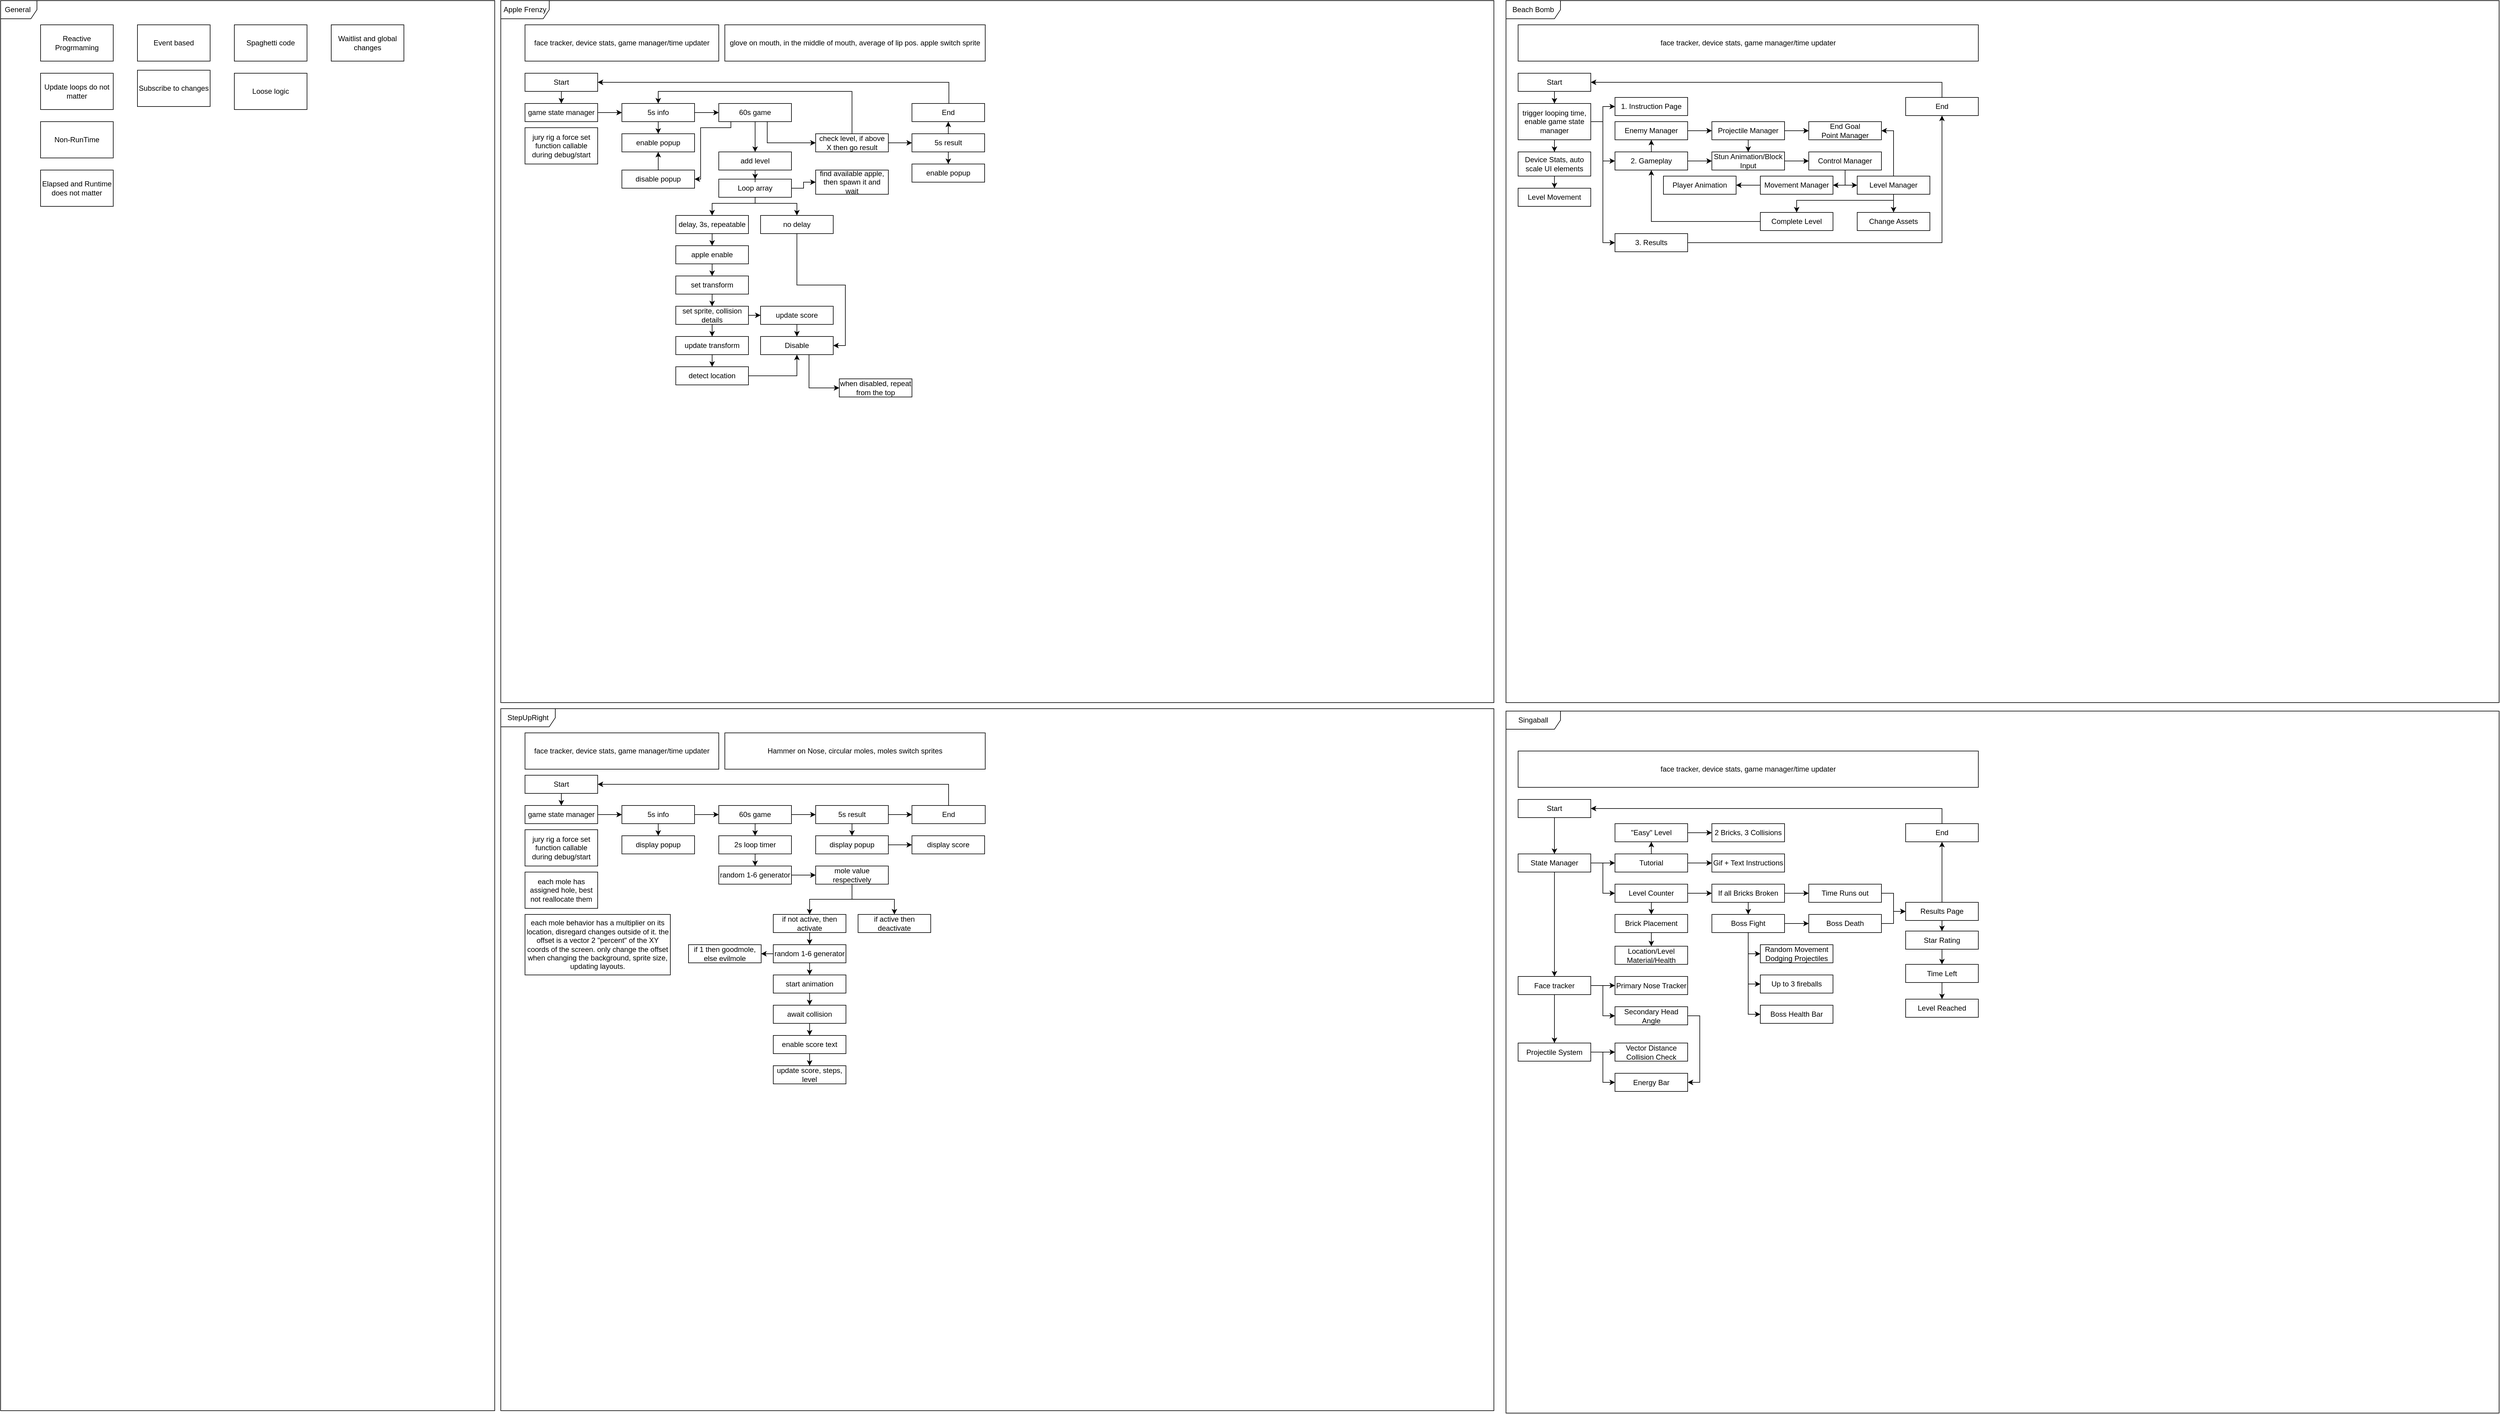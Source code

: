 <mxfile version="24.7.6">
  <diagram id="C5RBs43oDa-KdzZeNtuy" name="Page-1">
    <mxGraphModel grid="1" page="1" gridSize="10" guides="1" tooltips="1" connect="1" arrows="1" fold="1" pageScale="1" pageWidth="827" pageHeight="1169" math="0" shadow="0">
      <root>
        <mxCell id="WIyWlLk6GJQsqaUBKTNV-0" />
        <mxCell id="WIyWlLk6GJQsqaUBKTNV-1" parent="WIyWlLk6GJQsqaUBKTNV-0" />
        <mxCell id="aVALIrdppAm0d9F8aI9N-32" value="face tracker, device stats, game manager/time updater" style="rounded=0;whiteSpace=wrap;html=1;" vertex="1" parent="WIyWlLk6GJQsqaUBKTNV-1">
          <mxGeometry x="40" y="40" width="320" height="60" as="geometry" />
        </mxCell>
        <mxCell id="XJfTZ18dmEmHtgS0WIxW-0" value="Apple Frenzy" style="shape=umlFrame;whiteSpace=wrap;html=1;pointerEvents=0;width=80;height=30;" vertex="1" parent="WIyWlLk6GJQsqaUBKTNV-1">
          <mxGeometry width="1640" height="1160" as="geometry" />
        </mxCell>
        <mxCell id="ZEXzwcNGHffkt13CANRx-36" value="" style="edgeStyle=orthogonalEdgeStyle;rounded=0;orthogonalLoop=1;jettySize=auto;html=1;" edge="1" parent="WIyWlLk6GJQsqaUBKTNV-1" source="ZEXzwcNGHffkt13CANRx-0" target="ZEXzwcNGHffkt13CANRx-26">
          <mxGeometry relative="1" as="geometry" />
        </mxCell>
        <mxCell id="ZEXzwcNGHffkt13CANRx-0" value="Start" style="whiteSpace=wrap;html=1;" vertex="1" parent="WIyWlLk6GJQsqaUBKTNV-1">
          <mxGeometry x="40" y="120" width="120" height="30" as="geometry" />
        </mxCell>
        <mxCell id="ZEXzwcNGHffkt13CANRx-46" style="edgeStyle=orthogonalEdgeStyle;rounded=0;orthogonalLoop=1;jettySize=auto;html=1;entryX=1;entryY=0.5;entryDx=0;entryDy=0;" edge="1" parent="WIyWlLk6GJQsqaUBKTNV-1" source="ZEXzwcNGHffkt13CANRx-3" target="ZEXzwcNGHffkt13CANRx-0">
          <mxGeometry relative="1" as="geometry">
            <Array as="points">
              <mxPoint x="740" y="135" />
            </Array>
          </mxGeometry>
        </mxCell>
        <mxCell id="ZEXzwcNGHffkt13CANRx-3" value="End" style="whiteSpace=wrap;html=1;" vertex="1" parent="WIyWlLk6GJQsqaUBKTNV-1">
          <mxGeometry x="679" y="170" width="120" height="30" as="geometry" />
        </mxCell>
        <mxCell id="ZEXzwcNGHffkt13CANRx-12" value="" style="edgeStyle=orthogonalEdgeStyle;rounded=0;orthogonalLoop=1;jettySize=auto;html=1;" edge="1" parent="WIyWlLk6GJQsqaUBKTNV-1" source="ZEXzwcNGHffkt13CANRx-5" target="ZEXzwcNGHffkt13CANRx-11">
          <mxGeometry relative="1" as="geometry" />
        </mxCell>
        <mxCell id="ZEXzwcNGHffkt13CANRx-5" value="apple enable" style="rounded=0;whiteSpace=wrap;html=1;" vertex="1" parent="WIyWlLk6GJQsqaUBKTNV-1">
          <mxGeometry x="289" y="405" width="120" height="30" as="geometry" />
        </mxCell>
        <mxCell id="ZEXzwcNGHffkt13CANRx-9" value="" style="edgeStyle=orthogonalEdgeStyle;rounded=0;orthogonalLoop=1;jettySize=auto;html=1;" edge="1" parent="WIyWlLk6GJQsqaUBKTNV-1" source="ZEXzwcNGHffkt13CANRx-7" target="ZEXzwcNGHffkt13CANRx-8">
          <mxGeometry relative="1" as="geometry" />
        </mxCell>
        <mxCell id="ZEXzwcNGHffkt13CANRx-7" value="update score" style="rounded=0;whiteSpace=wrap;html=1;" vertex="1" parent="WIyWlLk6GJQsqaUBKTNV-1">
          <mxGeometry x="429" y="505" width="120" height="30" as="geometry" />
        </mxCell>
        <mxCell id="ZEXzwcNGHffkt13CANRx-83" style="edgeStyle=orthogonalEdgeStyle;rounded=0;orthogonalLoop=1;jettySize=auto;html=1;entryX=0;entryY=0.5;entryDx=0;entryDy=0;" edge="1" parent="WIyWlLk6GJQsqaUBKTNV-1" source="ZEXzwcNGHffkt13CANRx-8" target="ZEXzwcNGHffkt13CANRx-82">
          <mxGeometry relative="1" as="geometry">
            <Array as="points">
              <mxPoint x="509" y="570" />
            </Array>
          </mxGeometry>
        </mxCell>
        <mxCell id="ZEXzwcNGHffkt13CANRx-8" value="Disable" style="rounded=0;whiteSpace=wrap;html=1;" vertex="1" parent="WIyWlLk6GJQsqaUBKTNV-1">
          <mxGeometry x="429" y="555" width="120" height="30" as="geometry" />
        </mxCell>
        <mxCell id="ZEXzwcNGHffkt13CANRx-14" value="" style="edgeStyle=orthogonalEdgeStyle;rounded=0;orthogonalLoop=1;jettySize=auto;html=1;" edge="1" parent="WIyWlLk6GJQsqaUBKTNV-1" source="ZEXzwcNGHffkt13CANRx-11" target="ZEXzwcNGHffkt13CANRx-13">
          <mxGeometry relative="1" as="geometry" />
        </mxCell>
        <mxCell id="ZEXzwcNGHffkt13CANRx-11" value="set transform" style="rounded=0;whiteSpace=wrap;html=1;" vertex="1" parent="WIyWlLk6GJQsqaUBKTNV-1">
          <mxGeometry x="289" y="455" width="120" height="30" as="geometry" />
        </mxCell>
        <mxCell id="ZEXzwcNGHffkt13CANRx-16" value="" style="edgeStyle=orthogonalEdgeStyle;rounded=0;orthogonalLoop=1;jettySize=auto;html=1;" edge="1" parent="WIyWlLk6GJQsqaUBKTNV-1" source="ZEXzwcNGHffkt13CANRx-13" target="ZEXzwcNGHffkt13CANRx-15">
          <mxGeometry relative="1" as="geometry" />
        </mxCell>
        <mxCell id="ZEXzwcNGHffkt13CANRx-17" style="edgeStyle=orthogonalEdgeStyle;rounded=0;orthogonalLoop=1;jettySize=auto;html=1;entryX=0;entryY=0.5;entryDx=0;entryDy=0;" edge="1" parent="WIyWlLk6GJQsqaUBKTNV-1" source="ZEXzwcNGHffkt13CANRx-13" target="ZEXzwcNGHffkt13CANRx-7">
          <mxGeometry relative="1" as="geometry" />
        </mxCell>
        <mxCell id="ZEXzwcNGHffkt13CANRx-13" value="set sprite, collision details" style="rounded=0;whiteSpace=wrap;html=1;" vertex="1" parent="WIyWlLk6GJQsqaUBKTNV-1">
          <mxGeometry x="289" y="505" width="120" height="30" as="geometry" />
        </mxCell>
        <mxCell id="ZEXzwcNGHffkt13CANRx-20" value="" style="edgeStyle=orthogonalEdgeStyle;rounded=0;orthogonalLoop=1;jettySize=auto;html=1;" edge="1" parent="WIyWlLk6GJQsqaUBKTNV-1" source="ZEXzwcNGHffkt13CANRx-15" target="ZEXzwcNGHffkt13CANRx-19">
          <mxGeometry relative="1" as="geometry" />
        </mxCell>
        <mxCell id="ZEXzwcNGHffkt13CANRx-15" value="update transform" style="rounded=0;whiteSpace=wrap;html=1;" vertex="1" parent="WIyWlLk6GJQsqaUBKTNV-1">
          <mxGeometry x="289" y="555" width="120" height="30" as="geometry" />
        </mxCell>
        <mxCell id="ZEXzwcNGHffkt13CANRx-23" value="" style="edgeStyle=orthogonalEdgeStyle;rounded=0;orthogonalLoop=1;jettySize=auto;html=1;" edge="1" parent="WIyWlLk6GJQsqaUBKTNV-1" source="ZEXzwcNGHffkt13CANRx-19" target="ZEXzwcNGHffkt13CANRx-8">
          <mxGeometry relative="1" as="geometry" />
        </mxCell>
        <mxCell id="ZEXzwcNGHffkt13CANRx-19" value="detect location" style="rounded=0;whiteSpace=wrap;html=1;" vertex="1" parent="WIyWlLk6GJQsqaUBKTNV-1">
          <mxGeometry x="289" y="605" width="120" height="30" as="geometry" />
        </mxCell>
        <mxCell id="ZEXzwcNGHffkt13CANRx-31" value="" style="edgeStyle=orthogonalEdgeStyle;rounded=0;orthogonalLoop=1;jettySize=auto;html=1;" edge="1" parent="WIyWlLk6GJQsqaUBKTNV-1" source="ZEXzwcNGHffkt13CANRx-24" target="ZEXzwcNGHffkt13CANRx-27">
          <mxGeometry relative="1" as="geometry" />
        </mxCell>
        <mxCell id="ZEXzwcNGHffkt13CANRx-70" style="edgeStyle=orthogonalEdgeStyle;rounded=0;orthogonalLoop=1;jettySize=auto;html=1;entryX=0.5;entryY=0;entryDx=0;entryDy=0;" edge="1" parent="WIyWlLk6GJQsqaUBKTNV-1" source="ZEXzwcNGHffkt13CANRx-24" target="ZEXzwcNGHffkt13CANRx-67">
          <mxGeometry relative="1" as="geometry" />
        </mxCell>
        <mxCell id="ZEXzwcNGHffkt13CANRx-24" value="5s info" style="rounded=0;whiteSpace=wrap;html=1;" vertex="1" parent="WIyWlLk6GJQsqaUBKTNV-1">
          <mxGeometry x="200" y="170" width="120" height="30" as="geometry" />
        </mxCell>
        <mxCell id="ZEXzwcNGHffkt13CANRx-49" value="" style="edgeStyle=orthogonalEdgeStyle;rounded=0;orthogonalLoop=1;jettySize=auto;html=1;" edge="1" parent="WIyWlLk6GJQsqaUBKTNV-1" source="ZEXzwcNGHffkt13CANRx-25" target="ZEXzwcNGHffkt13CANRx-48">
          <mxGeometry relative="1" as="geometry" />
        </mxCell>
        <mxCell id="qz4f0DQWHe_OieP-3ywO-11" style="edgeStyle=orthogonalEdgeStyle;rounded=0;orthogonalLoop=1;jettySize=auto;html=1;entryX=0.5;entryY=1;entryDx=0;entryDy=0;" edge="1" parent="WIyWlLk6GJQsqaUBKTNV-1" source="ZEXzwcNGHffkt13CANRx-25" target="ZEXzwcNGHffkt13CANRx-3">
          <mxGeometry relative="1" as="geometry" />
        </mxCell>
        <mxCell id="ZEXzwcNGHffkt13CANRx-25" value="5s result" style="rounded=0;whiteSpace=wrap;html=1;" vertex="1" parent="WIyWlLk6GJQsqaUBKTNV-1">
          <mxGeometry x="679" y="220" width="120" height="30" as="geometry" />
        </mxCell>
        <mxCell id="ZEXzwcNGHffkt13CANRx-40" value="" style="edgeStyle=orthogonalEdgeStyle;rounded=0;orthogonalLoop=1;jettySize=auto;html=1;" edge="1" parent="WIyWlLk6GJQsqaUBKTNV-1" source="ZEXzwcNGHffkt13CANRx-26" target="ZEXzwcNGHffkt13CANRx-24">
          <mxGeometry relative="1" as="geometry" />
        </mxCell>
        <mxCell id="ZEXzwcNGHffkt13CANRx-26" value="game state manager" style="rounded=0;whiteSpace=wrap;html=1;" vertex="1" parent="WIyWlLk6GJQsqaUBKTNV-1">
          <mxGeometry x="40" y="170" width="120" height="30" as="geometry" />
        </mxCell>
        <mxCell id="qz4f0DQWHe_OieP-3ywO-0" style="edgeStyle=orthogonalEdgeStyle;rounded=0;orthogonalLoop=1;jettySize=auto;html=1;entryX=0.5;entryY=0;entryDx=0;entryDy=0;exitX=0.5;exitY=0;exitDx=0;exitDy=0;" edge="1" parent="WIyWlLk6GJQsqaUBKTNV-1" source="qz4f0DQWHe_OieP-3ywO-1" target="ZEXzwcNGHffkt13CANRx-24">
          <mxGeometry relative="1" as="geometry">
            <Array as="points">
              <mxPoint x="580" y="150" />
              <mxPoint x="260" y="150" />
            </Array>
          </mxGeometry>
        </mxCell>
        <mxCell id="qz4f0DQWHe_OieP-3ywO-2" style="edgeStyle=orthogonalEdgeStyle;rounded=0;orthogonalLoop=1;jettySize=auto;html=1;entryX=0;entryY=0.5;entryDx=0;entryDy=0;" edge="1" parent="WIyWlLk6GJQsqaUBKTNV-1" source="ZEXzwcNGHffkt13CANRx-27" target="qz4f0DQWHe_OieP-3ywO-1">
          <mxGeometry relative="1" as="geometry">
            <Array as="points">
              <mxPoint x="440" y="235" />
            </Array>
          </mxGeometry>
        </mxCell>
        <mxCell id="qz4f0DQWHe_OieP-3ywO-6" style="edgeStyle=orthogonalEdgeStyle;rounded=0;orthogonalLoop=1;jettySize=auto;html=1;entryX=0.5;entryY=0;entryDx=0;entryDy=0;" edge="1" parent="WIyWlLk6GJQsqaUBKTNV-1" source="ZEXzwcNGHffkt13CANRx-27" target="qz4f0DQWHe_OieP-3ywO-5">
          <mxGeometry relative="1" as="geometry" />
        </mxCell>
        <mxCell id="qz4f0DQWHe_OieP-3ywO-7" style="edgeStyle=orthogonalEdgeStyle;rounded=0;orthogonalLoop=1;jettySize=auto;html=1;entryX=1;entryY=0.5;entryDx=0;entryDy=0;" edge="1" parent="WIyWlLk6GJQsqaUBKTNV-1" source="ZEXzwcNGHffkt13CANRx-27" target="ZEXzwcNGHffkt13CANRx-69">
          <mxGeometry relative="1" as="geometry">
            <Array as="points">
              <mxPoint x="380" y="210" />
              <mxPoint x="330" y="210" />
              <mxPoint x="330" y="295" />
            </Array>
          </mxGeometry>
        </mxCell>
        <mxCell id="ZEXzwcNGHffkt13CANRx-27" value="60s game" style="rounded=0;whiteSpace=wrap;html=1;" vertex="1" parent="WIyWlLk6GJQsqaUBKTNV-1">
          <mxGeometry x="360" y="170" width="120" height="30" as="geometry" />
        </mxCell>
        <mxCell id="ZEXzwcNGHffkt13CANRx-52" style="edgeStyle=orthogonalEdgeStyle;rounded=0;orthogonalLoop=1;jettySize=auto;html=1;entryX=0.5;entryY=0;entryDx=0;entryDy=0;" edge="1" parent="WIyWlLk6GJQsqaUBKTNV-1" source="ZEXzwcNGHffkt13CANRx-34" target="ZEXzwcNGHffkt13CANRx-5">
          <mxGeometry relative="1" as="geometry" />
        </mxCell>
        <mxCell id="ZEXzwcNGHffkt13CANRx-34" value="delay, 3s, repeatable" style="rounded=0;whiteSpace=wrap;html=1;" vertex="1" parent="WIyWlLk6GJQsqaUBKTNV-1">
          <mxGeometry x="289" y="355" width="120" height="30" as="geometry" />
        </mxCell>
        <mxCell id="ZEXzwcNGHffkt13CANRx-51" style="edgeStyle=orthogonalEdgeStyle;rounded=0;orthogonalLoop=1;jettySize=auto;html=1;entryX=0.5;entryY=0;entryDx=0;entryDy=0;" edge="1" parent="WIyWlLk6GJQsqaUBKTNV-1" source="ZEXzwcNGHffkt13CANRx-42" target="ZEXzwcNGHffkt13CANRx-34">
          <mxGeometry relative="1" as="geometry">
            <Array as="points">
              <mxPoint x="420" y="335" />
              <mxPoint x="349" y="335" />
            </Array>
          </mxGeometry>
        </mxCell>
        <mxCell id="ZEXzwcNGHffkt13CANRx-74" style="edgeStyle=orthogonalEdgeStyle;rounded=0;orthogonalLoop=1;jettySize=auto;html=1;entryX=0.5;entryY=0;entryDx=0;entryDy=0;" edge="1" parent="WIyWlLk6GJQsqaUBKTNV-1" source="ZEXzwcNGHffkt13CANRx-42" target="ZEXzwcNGHffkt13CANRx-50">
          <mxGeometry relative="1" as="geometry">
            <Array as="points">
              <mxPoint x="420" y="335" />
              <mxPoint x="489" y="335" />
            </Array>
          </mxGeometry>
        </mxCell>
        <mxCell id="qz4f0DQWHe_OieP-3ywO-12" value="" style="edgeStyle=orthogonalEdgeStyle;rounded=0;orthogonalLoop=1;jettySize=auto;html=1;" edge="1" parent="WIyWlLk6GJQsqaUBKTNV-1" source="ZEXzwcNGHffkt13CANRx-42" target="ZEXzwcNGHffkt13CANRx-84">
          <mxGeometry relative="1" as="geometry" />
        </mxCell>
        <mxCell id="ZEXzwcNGHffkt13CANRx-42" value="Loop array" style="rounded=0;whiteSpace=wrap;html=1;" vertex="1" parent="WIyWlLk6GJQsqaUBKTNV-1">
          <mxGeometry x="360" y="295" width="120" height="30" as="geometry" />
        </mxCell>
        <mxCell id="ZEXzwcNGHffkt13CANRx-48" value="enable popup" style="rounded=0;whiteSpace=wrap;html=1;" vertex="1" parent="WIyWlLk6GJQsqaUBKTNV-1">
          <mxGeometry x="679" y="270" width="120" height="30" as="geometry" />
        </mxCell>
        <mxCell id="ZEXzwcNGHffkt13CANRx-72" style="edgeStyle=orthogonalEdgeStyle;rounded=0;orthogonalLoop=1;jettySize=auto;html=1;entryX=1;entryY=0.5;entryDx=0;entryDy=0;" edge="1" parent="WIyWlLk6GJQsqaUBKTNV-1" source="ZEXzwcNGHffkt13CANRx-50" target="ZEXzwcNGHffkt13CANRx-8">
          <mxGeometry relative="1" as="geometry" />
        </mxCell>
        <mxCell id="ZEXzwcNGHffkt13CANRx-50" value="no delay" style="rounded=0;whiteSpace=wrap;html=1;" vertex="1" parent="WIyWlLk6GJQsqaUBKTNV-1">
          <mxGeometry x="429" y="355" width="120" height="30" as="geometry" />
        </mxCell>
        <mxCell id="ZEXzwcNGHffkt13CANRx-67" value="enable popup" style="rounded=0;whiteSpace=wrap;html=1;" vertex="1" parent="WIyWlLk6GJQsqaUBKTNV-1">
          <mxGeometry x="200" y="220" width="120" height="30" as="geometry" />
        </mxCell>
        <mxCell id="ZEXzwcNGHffkt13CANRx-78" style="edgeStyle=orthogonalEdgeStyle;rounded=0;orthogonalLoop=1;jettySize=auto;html=1;entryX=0.5;entryY=1;entryDx=0;entryDy=0;" edge="1" parent="WIyWlLk6GJQsqaUBKTNV-1" source="ZEXzwcNGHffkt13CANRx-69" target="ZEXzwcNGHffkt13CANRx-67">
          <mxGeometry relative="1" as="geometry">
            <Array as="points">
              <mxPoint x="260" y="285" />
            </Array>
          </mxGeometry>
        </mxCell>
        <mxCell id="ZEXzwcNGHffkt13CANRx-69" value="disable popup" style="whiteSpace=wrap;html=1;" vertex="1" parent="WIyWlLk6GJQsqaUBKTNV-1">
          <mxGeometry x="200" y="280" width="120" height="30" as="geometry" />
        </mxCell>
        <mxCell id="ZEXzwcNGHffkt13CANRx-82" value="when disabled, repeat from the top" style="rounded=0;whiteSpace=wrap;html=1;" vertex="1" parent="WIyWlLk6GJQsqaUBKTNV-1">
          <mxGeometry x="559" y="625" width="120" height="30" as="geometry" />
        </mxCell>
        <mxCell id="ZEXzwcNGHffkt13CANRx-84" value="find available apple, then spawn it and wait" style="rounded=0;whiteSpace=wrap;html=1;" vertex="1" parent="WIyWlLk6GJQsqaUBKTNV-1">
          <mxGeometry x="520" y="280" width="120" height="40" as="geometry" />
        </mxCell>
        <mxCell id="ZEXzwcNGHffkt13CANRx-88" value="StepUpRight" style="shape=umlFrame;whiteSpace=wrap;html=1;pointerEvents=0;width=90;height=30;" vertex="1" parent="WIyWlLk6GJQsqaUBKTNV-1">
          <mxGeometry y="1170" width="1640" height="1160" as="geometry" />
        </mxCell>
        <mxCell id="ZEXzwcNGHffkt13CANRx-89" value="face tracker, device stats, game manager/time updater" style="rounded=0;whiteSpace=wrap;html=1;" vertex="1" parent="WIyWlLk6GJQsqaUBKTNV-1">
          <mxGeometry x="40" y="1210" width="320" height="60" as="geometry" />
        </mxCell>
        <mxCell id="ZEXzwcNGHffkt13CANRx-93" value="each mole has assigned hole, best not reallocate them" style="rounded=0;whiteSpace=wrap;html=1;" vertex="1" parent="WIyWlLk6GJQsqaUBKTNV-1">
          <mxGeometry x="40" y="1440" width="120" height="60" as="geometry" />
        </mxCell>
        <mxCell id="ZEXzwcNGHffkt13CANRx-107" style="edgeStyle=orthogonalEdgeStyle;rounded=0;orthogonalLoop=1;jettySize=auto;html=1;entryX=0.5;entryY=0;entryDx=0;entryDy=0;" edge="1" parent="WIyWlLk6GJQsqaUBKTNV-1" source="ZEXzwcNGHffkt13CANRx-96" target="ZEXzwcNGHffkt13CANRx-100">
          <mxGeometry relative="1" as="geometry" />
        </mxCell>
        <mxCell id="ZEXzwcNGHffkt13CANRx-96" value="Start" style="whiteSpace=wrap;html=1;" vertex="1" parent="WIyWlLk6GJQsqaUBKTNV-1">
          <mxGeometry x="40" y="1280" width="120" height="30" as="geometry" />
        </mxCell>
        <mxCell id="ZEXzwcNGHffkt13CANRx-102" style="edgeStyle=orthogonalEdgeStyle;rounded=0;orthogonalLoop=1;jettySize=auto;html=1;entryX=1;entryY=0.5;entryDx=0;entryDy=0;" edge="1" parent="WIyWlLk6GJQsqaUBKTNV-1" source="ZEXzwcNGHffkt13CANRx-97" target="ZEXzwcNGHffkt13CANRx-96">
          <mxGeometry relative="1" as="geometry">
            <Array as="points">
              <mxPoint x="739" y="1295" />
            </Array>
          </mxGeometry>
        </mxCell>
        <mxCell id="ZEXzwcNGHffkt13CANRx-97" value="End" style="whiteSpace=wrap;html=1;" vertex="1" parent="WIyWlLk6GJQsqaUBKTNV-1">
          <mxGeometry x="679" y="1330" width="121" height="30" as="geometry" />
        </mxCell>
        <mxCell id="ZEXzwcNGHffkt13CANRx-105" value="" style="edgeStyle=orthogonalEdgeStyle;rounded=0;orthogonalLoop=1;jettySize=auto;html=1;" edge="1" parent="WIyWlLk6GJQsqaUBKTNV-1" source="ZEXzwcNGHffkt13CANRx-98" target="ZEXzwcNGHffkt13CANRx-101">
          <mxGeometry relative="1" as="geometry" />
        </mxCell>
        <mxCell id="ZEXzwcNGHffkt13CANRx-126" value="" style="edgeStyle=orthogonalEdgeStyle;rounded=0;orthogonalLoop=1;jettySize=auto;html=1;" edge="1" parent="WIyWlLk6GJQsqaUBKTNV-1" source="ZEXzwcNGHffkt13CANRx-98" target="ZEXzwcNGHffkt13CANRx-125">
          <mxGeometry relative="1" as="geometry" />
        </mxCell>
        <mxCell id="ZEXzwcNGHffkt13CANRx-98" value="5s info" style="rounded=0;whiteSpace=wrap;html=1;" vertex="1" parent="WIyWlLk6GJQsqaUBKTNV-1">
          <mxGeometry x="200" y="1330" width="120" height="30" as="geometry" />
        </mxCell>
        <mxCell id="ZEXzwcNGHffkt13CANRx-103" value="" style="edgeStyle=orthogonalEdgeStyle;rounded=0;orthogonalLoop=1;jettySize=auto;html=1;" edge="1" parent="WIyWlLk6GJQsqaUBKTNV-1" source="ZEXzwcNGHffkt13CANRx-99" target="ZEXzwcNGHffkt13CANRx-97">
          <mxGeometry relative="1" as="geometry" />
        </mxCell>
        <mxCell id="ZEXzwcNGHffkt13CANRx-124" value="" style="edgeStyle=orthogonalEdgeStyle;rounded=0;orthogonalLoop=1;jettySize=auto;html=1;" edge="1" parent="WIyWlLk6GJQsqaUBKTNV-1" source="ZEXzwcNGHffkt13CANRx-99" target="ZEXzwcNGHffkt13CANRx-123">
          <mxGeometry relative="1" as="geometry" />
        </mxCell>
        <mxCell id="ZEXzwcNGHffkt13CANRx-99" value="5s result" style="rounded=0;whiteSpace=wrap;html=1;" vertex="1" parent="WIyWlLk6GJQsqaUBKTNV-1">
          <mxGeometry x="520" y="1330" width="120" height="30" as="geometry" />
        </mxCell>
        <mxCell id="ZEXzwcNGHffkt13CANRx-106" value="" style="edgeStyle=orthogonalEdgeStyle;rounded=0;orthogonalLoop=1;jettySize=auto;html=1;" edge="1" parent="WIyWlLk6GJQsqaUBKTNV-1" source="ZEXzwcNGHffkt13CANRx-100" target="ZEXzwcNGHffkt13CANRx-98">
          <mxGeometry relative="1" as="geometry" />
        </mxCell>
        <mxCell id="ZEXzwcNGHffkt13CANRx-100" value="game state manager" style="rounded=0;whiteSpace=wrap;html=1;" vertex="1" parent="WIyWlLk6GJQsqaUBKTNV-1">
          <mxGeometry x="40" y="1330" width="120" height="30" as="geometry" />
        </mxCell>
        <mxCell id="ZEXzwcNGHffkt13CANRx-104" value="" style="edgeStyle=orthogonalEdgeStyle;rounded=0;orthogonalLoop=1;jettySize=auto;html=1;" edge="1" parent="WIyWlLk6GJQsqaUBKTNV-1" source="ZEXzwcNGHffkt13CANRx-101" target="ZEXzwcNGHffkt13CANRx-99">
          <mxGeometry relative="1" as="geometry" />
        </mxCell>
        <mxCell id="ZEXzwcNGHffkt13CANRx-112" style="edgeStyle=orthogonalEdgeStyle;rounded=0;orthogonalLoop=1;jettySize=auto;html=1;entryX=0.5;entryY=0;entryDx=0;entryDy=0;" edge="1" parent="WIyWlLk6GJQsqaUBKTNV-1" source="ZEXzwcNGHffkt13CANRx-101" target="ZEXzwcNGHffkt13CANRx-111">
          <mxGeometry relative="1" as="geometry" />
        </mxCell>
        <mxCell id="ZEXzwcNGHffkt13CANRx-101" value="60s game" style="rounded=0;whiteSpace=wrap;html=1;" vertex="1" parent="WIyWlLk6GJQsqaUBKTNV-1">
          <mxGeometry x="360" y="1330" width="120" height="30" as="geometry" />
        </mxCell>
        <mxCell id="ZEXzwcNGHffkt13CANRx-114" value="" style="edgeStyle=orthogonalEdgeStyle;rounded=0;orthogonalLoop=1;jettySize=auto;html=1;" edge="1" parent="WIyWlLk6GJQsqaUBKTNV-1" source="ZEXzwcNGHffkt13CANRx-111" target="ZEXzwcNGHffkt13CANRx-113">
          <mxGeometry relative="1" as="geometry" />
        </mxCell>
        <mxCell id="ZEXzwcNGHffkt13CANRx-111" value="2s loop timer" style="rounded=0;whiteSpace=wrap;html=1;" vertex="1" parent="WIyWlLk6GJQsqaUBKTNV-1">
          <mxGeometry x="360" y="1380" width="120" height="30" as="geometry" />
        </mxCell>
        <mxCell id="ZEXzwcNGHffkt13CANRx-121" value="" style="edgeStyle=orthogonalEdgeStyle;rounded=0;orthogonalLoop=1;jettySize=auto;html=1;" edge="1" parent="WIyWlLk6GJQsqaUBKTNV-1" source="ZEXzwcNGHffkt13CANRx-113" target="ZEXzwcNGHffkt13CANRx-120">
          <mxGeometry relative="1" as="geometry" />
        </mxCell>
        <mxCell id="ZEXzwcNGHffkt13CANRx-113" value="random 1-6 generator" style="rounded=0;whiteSpace=wrap;html=1;" vertex="1" parent="WIyWlLk6GJQsqaUBKTNV-1">
          <mxGeometry x="360" y="1430" width="120" height="30" as="geometry" />
        </mxCell>
        <mxCell id="ZEXzwcNGHffkt13CANRx-137" value="" style="edgeStyle=orthogonalEdgeStyle;rounded=0;orthogonalLoop=1;jettySize=auto;html=1;" edge="1" parent="WIyWlLk6GJQsqaUBKTNV-1" source="ZEXzwcNGHffkt13CANRx-115" target="ZEXzwcNGHffkt13CANRx-136">
          <mxGeometry relative="1" as="geometry" />
        </mxCell>
        <mxCell id="ZEXzwcNGHffkt13CANRx-140" value="" style="edgeStyle=orthogonalEdgeStyle;rounded=0;orthogonalLoop=1;jettySize=auto;html=1;" edge="1" parent="WIyWlLk6GJQsqaUBKTNV-1" source="ZEXzwcNGHffkt13CANRx-115" target="ZEXzwcNGHffkt13CANRx-139">
          <mxGeometry relative="1" as="geometry" />
        </mxCell>
        <mxCell id="ZEXzwcNGHffkt13CANRx-115" value="random 1-6 generator" style="rounded=0;whiteSpace=wrap;html=1;" vertex="1" parent="WIyWlLk6GJQsqaUBKTNV-1">
          <mxGeometry x="450" y="1560" width="120" height="30" as="geometry" />
        </mxCell>
        <mxCell id="ZEXzwcNGHffkt13CANRx-134" style="edgeStyle=orthogonalEdgeStyle;rounded=0;orthogonalLoop=1;jettySize=auto;html=1;entryX=0.5;entryY=0;entryDx=0;entryDy=0;" edge="1" parent="WIyWlLk6GJQsqaUBKTNV-1" source="ZEXzwcNGHffkt13CANRx-120" target="ZEXzwcNGHffkt13CANRx-130">
          <mxGeometry relative="1" as="geometry" />
        </mxCell>
        <mxCell id="ZEXzwcNGHffkt13CANRx-135" style="edgeStyle=orthogonalEdgeStyle;rounded=0;orthogonalLoop=1;jettySize=auto;html=1;entryX=0.5;entryY=0;entryDx=0;entryDy=0;" edge="1" parent="WIyWlLk6GJQsqaUBKTNV-1" source="ZEXzwcNGHffkt13CANRx-120" target="ZEXzwcNGHffkt13CANRx-133">
          <mxGeometry relative="1" as="geometry" />
        </mxCell>
        <mxCell id="ZEXzwcNGHffkt13CANRx-120" value="mole value respectively" style="rounded=0;whiteSpace=wrap;html=1;" vertex="1" parent="WIyWlLk6GJQsqaUBKTNV-1">
          <mxGeometry x="520" y="1430" width="120" height="30" as="geometry" />
        </mxCell>
        <mxCell id="ZEXzwcNGHffkt13CANRx-144" value="" style="edgeStyle=orthogonalEdgeStyle;rounded=0;orthogonalLoop=1;jettySize=auto;html=1;" edge="1" parent="WIyWlLk6GJQsqaUBKTNV-1" source="ZEXzwcNGHffkt13CANRx-123" target="ZEXzwcNGHffkt13CANRx-143">
          <mxGeometry relative="1" as="geometry" />
        </mxCell>
        <mxCell id="ZEXzwcNGHffkt13CANRx-123" value="display popup" style="rounded=0;whiteSpace=wrap;html=1;" vertex="1" parent="WIyWlLk6GJQsqaUBKTNV-1">
          <mxGeometry x="520" y="1380" width="120" height="30" as="geometry" />
        </mxCell>
        <mxCell id="ZEXzwcNGHffkt13CANRx-125" value="display popup" style="rounded=0;whiteSpace=wrap;html=1;" vertex="1" parent="WIyWlLk6GJQsqaUBKTNV-1">
          <mxGeometry x="200" y="1380" width="120" height="30" as="geometry" />
        </mxCell>
        <mxCell id="ZEXzwcNGHffkt13CANRx-138" value="" style="edgeStyle=orthogonalEdgeStyle;rounded=0;orthogonalLoop=1;jettySize=auto;html=1;" edge="1" parent="WIyWlLk6GJQsqaUBKTNV-1" source="ZEXzwcNGHffkt13CANRx-130" target="ZEXzwcNGHffkt13CANRx-115">
          <mxGeometry relative="1" as="geometry" />
        </mxCell>
        <mxCell id="ZEXzwcNGHffkt13CANRx-130" value="if not active, then activate" style="rounded=0;whiteSpace=wrap;html=1;" vertex="1" parent="WIyWlLk6GJQsqaUBKTNV-1">
          <mxGeometry x="450" y="1510" width="120" height="30" as="geometry" />
        </mxCell>
        <mxCell id="ZEXzwcNGHffkt13CANRx-133" value="if active then deactivate" style="rounded=0;whiteSpace=wrap;html=1;" vertex="1" parent="WIyWlLk6GJQsqaUBKTNV-1">
          <mxGeometry x="590" y="1510" width="120" height="30" as="geometry" />
        </mxCell>
        <mxCell id="ZEXzwcNGHffkt13CANRx-136" value="if 1 then goodmole, else evilmole" style="rounded=0;whiteSpace=wrap;html=1;" vertex="1" parent="WIyWlLk6GJQsqaUBKTNV-1">
          <mxGeometry x="310" y="1560" width="120" height="30" as="geometry" />
        </mxCell>
        <mxCell id="ZEXzwcNGHffkt13CANRx-142" value="" style="edgeStyle=orthogonalEdgeStyle;rounded=0;orthogonalLoop=1;jettySize=auto;html=1;" edge="1" parent="WIyWlLk6GJQsqaUBKTNV-1" source="ZEXzwcNGHffkt13CANRx-139" target="ZEXzwcNGHffkt13CANRx-141">
          <mxGeometry relative="1" as="geometry" />
        </mxCell>
        <mxCell id="ZEXzwcNGHffkt13CANRx-139" value="start animation" style="rounded=0;whiteSpace=wrap;html=1;" vertex="1" parent="WIyWlLk6GJQsqaUBKTNV-1">
          <mxGeometry x="450" y="1610" width="120" height="30" as="geometry" />
        </mxCell>
        <mxCell id="ZEXzwcNGHffkt13CANRx-148" style="edgeStyle=orthogonalEdgeStyle;rounded=0;orthogonalLoop=1;jettySize=auto;html=1;entryX=0.5;entryY=0;entryDx=0;entryDy=0;" edge="1" parent="WIyWlLk6GJQsqaUBKTNV-1" source="ZEXzwcNGHffkt13CANRx-141" target="ZEXzwcNGHffkt13CANRx-145">
          <mxGeometry relative="1" as="geometry" />
        </mxCell>
        <mxCell id="ZEXzwcNGHffkt13CANRx-141" value="await collision" style="rounded=0;whiteSpace=wrap;html=1;" vertex="1" parent="WIyWlLk6GJQsqaUBKTNV-1">
          <mxGeometry x="450" y="1660" width="120" height="30" as="geometry" />
        </mxCell>
        <mxCell id="ZEXzwcNGHffkt13CANRx-143" value="display score" style="rounded=0;whiteSpace=wrap;html=1;" vertex="1" parent="WIyWlLk6GJQsqaUBKTNV-1">
          <mxGeometry x="679" y="1380" width="120" height="30" as="geometry" />
        </mxCell>
        <mxCell id="ZEXzwcNGHffkt13CANRx-147" value="" style="edgeStyle=orthogonalEdgeStyle;rounded=0;orthogonalLoop=1;jettySize=auto;html=1;" edge="1" parent="WIyWlLk6GJQsqaUBKTNV-1" source="ZEXzwcNGHffkt13CANRx-145" target="ZEXzwcNGHffkt13CANRx-146">
          <mxGeometry relative="1" as="geometry" />
        </mxCell>
        <mxCell id="ZEXzwcNGHffkt13CANRx-145" value="enable score text" style="rounded=0;whiteSpace=wrap;html=1;" vertex="1" parent="WIyWlLk6GJQsqaUBKTNV-1">
          <mxGeometry x="450" y="1710" width="120" height="30" as="geometry" />
        </mxCell>
        <mxCell id="ZEXzwcNGHffkt13CANRx-146" value="update score, steps, level" style="rounded=0;whiteSpace=wrap;html=1;" vertex="1" parent="WIyWlLk6GJQsqaUBKTNV-1">
          <mxGeometry x="450" y="1760" width="120" height="30" as="geometry" />
        </mxCell>
        <mxCell id="ZEXzwcNGHffkt13CANRx-149" value="jury rig a force set function callable during debug/start" style="rounded=0;whiteSpace=wrap;html=1;" vertex="1" parent="WIyWlLk6GJQsqaUBKTNV-1">
          <mxGeometry x="40" y="1370" width="120" height="60" as="geometry" />
        </mxCell>
        <mxCell id="ZEXzwcNGHffkt13CANRx-150" value="jury rig a force set function callable during debug/start" style="rounded=0;whiteSpace=wrap;html=1;" vertex="1" parent="WIyWlLk6GJQsqaUBKTNV-1">
          <mxGeometry x="40" y="210" width="120" height="60" as="geometry" />
        </mxCell>
        <mxCell id="ZEXzwcNGHffkt13CANRx-151" value="General&amp;nbsp;" style="shape=umlFrame;whiteSpace=wrap;html=1;pointerEvents=0;" vertex="1" parent="WIyWlLk6GJQsqaUBKTNV-1">
          <mxGeometry x="-826" width="816" height="2330" as="geometry" />
        </mxCell>
        <mxCell id="ZEXzwcNGHffkt13CANRx-152" value="Reactive Progrmaming" style="rounded=0;whiteSpace=wrap;html=1;" vertex="1" parent="WIyWlLk6GJQsqaUBKTNV-1">
          <mxGeometry x="-760" y="40" width="120" height="60" as="geometry" />
        </mxCell>
        <mxCell id="ZEXzwcNGHffkt13CANRx-153" value="Event based" style="rounded=0;whiteSpace=wrap;html=1;" vertex="1" parent="WIyWlLk6GJQsqaUBKTNV-1">
          <mxGeometry x="-600" y="40" width="120" height="60" as="geometry" />
        </mxCell>
        <mxCell id="ZEXzwcNGHffkt13CANRx-154" value="Subscribe to changes" style="rounded=0;whiteSpace=wrap;html=1;" vertex="1" parent="WIyWlLk6GJQsqaUBKTNV-1">
          <mxGeometry x="-600" y="115" width="120" height="60" as="geometry" />
        </mxCell>
        <mxCell id="ZEXzwcNGHffkt13CANRx-155" value="Waitlist and global changes" style="rounded=0;whiteSpace=wrap;html=1;" vertex="1" parent="WIyWlLk6GJQsqaUBKTNV-1">
          <mxGeometry x="-280" y="40" width="120" height="60" as="geometry" />
        </mxCell>
        <mxCell id="ZEXzwcNGHffkt13CANRx-156" value="Non-RunTime" style="rounded=0;whiteSpace=wrap;html=1;" vertex="1" parent="WIyWlLk6GJQsqaUBKTNV-1">
          <mxGeometry x="-760" y="200" width="120" height="60" as="geometry" />
        </mxCell>
        <mxCell id="ZEXzwcNGHffkt13CANRx-157" value="Elapsed and Runtime does not matter" style="rounded=0;whiteSpace=wrap;html=1;" vertex="1" parent="WIyWlLk6GJQsqaUBKTNV-1">
          <mxGeometry x="-760" y="280" width="120" height="60" as="geometry" />
        </mxCell>
        <mxCell id="ZEXzwcNGHffkt13CANRx-158" value="Update loops do not matter" style="rounded=0;whiteSpace=wrap;html=1;" vertex="1" parent="WIyWlLk6GJQsqaUBKTNV-1">
          <mxGeometry x="-760" y="120" width="120" height="60" as="geometry" />
        </mxCell>
        <mxCell id="ZEXzwcNGHffkt13CANRx-159" value="Spaghetti code" style="rounded=0;whiteSpace=wrap;html=1;" vertex="1" parent="WIyWlLk6GJQsqaUBKTNV-1">
          <mxGeometry x="-440" y="40" width="120" height="60" as="geometry" />
        </mxCell>
        <mxCell id="ZEXzwcNGHffkt13CANRx-160" value="Loose logic" style="rounded=0;whiteSpace=wrap;html=1;" vertex="1" parent="WIyWlLk6GJQsqaUBKTNV-1">
          <mxGeometry x="-440" y="120" width="120" height="60" as="geometry" />
        </mxCell>
        <mxCell id="qz4f0DQWHe_OieP-3ywO-9" style="edgeStyle=orthogonalEdgeStyle;rounded=0;orthogonalLoop=1;jettySize=auto;html=1;entryX=0;entryY=0.5;entryDx=0;entryDy=0;" edge="1" parent="WIyWlLk6GJQsqaUBKTNV-1" source="qz4f0DQWHe_OieP-3ywO-1" target="ZEXzwcNGHffkt13CANRx-25">
          <mxGeometry relative="1" as="geometry" />
        </mxCell>
        <mxCell id="qz4f0DQWHe_OieP-3ywO-1" value="check level, if above X then go result" style="rounded=0;whiteSpace=wrap;html=1;" vertex="1" parent="WIyWlLk6GJQsqaUBKTNV-1">
          <mxGeometry x="520" y="220" width="120" height="30" as="geometry" />
        </mxCell>
        <mxCell id="qz4f0DQWHe_OieP-3ywO-8" style="edgeStyle=orthogonalEdgeStyle;rounded=0;orthogonalLoop=1;jettySize=auto;html=1;entryX=0.5;entryY=0;entryDx=0;entryDy=0;" edge="1" parent="WIyWlLk6GJQsqaUBKTNV-1" source="qz4f0DQWHe_OieP-3ywO-5" target="ZEXzwcNGHffkt13CANRx-42">
          <mxGeometry relative="1" as="geometry" />
        </mxCell>
        <mxCell id="qz4f0DQWHe_OieP-3ywO-5" value="add level" style="rounded=0;whiteSpace=wrap;html=1;" vertex="1" parent="WIyWlLk6GJQsqaUBKTNV-1">
          <mxGeometry x="360" y="250" width="120" height="30" as="geometry" />
        </mxCell>
        <mxCell id="BBA6YEMDdJjDxbqn-9pQ-0" value="Beach Bomb" style="shape=umlFrame;whiteSpace=wrap;html=1;pointerEvents=0;width=90;height=30;" vertex="1" parent="WIyWlLk6GJQsqaUBKTNV-1">
          <mxGeometry x="1660" width="1640" height="1160" as="geometry" />
        </mxCell>
        <mxCell id="BBA6YEMDdJjDxbqn-9pQ-1" value="Singaball" style="shape=umlFrame;whiteSpace=wrap;html=1;pointerEvents=0;width=90;height=30;" vertex="1" parent="WIyWlLk6GJQsqaUBKTNV-1">
          <mxGeometry x="1660" y="1174" width="1640" height="1160" as="geometry" />
        </mxCell>
        <mxCell id="BBA6YEMDdJjDxbqn-9pQ-2" value="face tracker, device stats, game manager/time updater" style="rounded=0;whiteSpace=wrap;html=1;" vertex="1" parent="WIyWlLk6GJQsqaUBKTNV-1">
          <mxGeometry x="1680" y="40" width="760" height="60" as="geometry" />
        </mxCell>
        <mxCell id="BBA6YEMDdJjDxbqn-9pQ-3" value="face tracker, device stats, game manager/time updater" style="rounded=0;whiteSpace=wrap;html=1;" vertex="1" parent="WIyWlLk6GJQsqaUBKTNV-1">
          <mxGeometry x="1680" y="1240" width="760" height="60" as="geometry" />
        </mxCell>
        <mxCell id="BBA6YEMDdJjDxbqn-9pQ-5" value="Hammer on Nose, circular moles, moles switch sprites" style="rounded=0;whiteSpace=wrap;html=1;" vertex="1" parent="WIyWlLk6GJQsqaUBKTNV-1">
          <mxGeometry x="370" y="1210" width="430" height="60" as="geometry" />
        </mxCell>
        <mxCell id="BBA6YEMDdJjDxbqn-9pQ-6" value="glove on mouth, in the middle of mouth, average of lip pos. apple switch sprite" style="rounded=0;whiteSpace=wrap;html=1;" vertex="1" parent="WIyWlLk6GJQsqaUBKTNV-1">
          <mxGeometry x="370" y="40" width="430" height="60" as="geometry" />
        </mxCell>
        <mxCell id="Ln0bndoFX_-oaceOoDv7-23" value="" style="edgeStyle=orthogonalEdgeStyle;rounded=0;orthogonalLoop=1;jettySize=auto;html=1;" edge="1" parent="WIyWlLk6GJQsqaUBKTNV-1" source="BBA6YEMDdJjDxbqn-9pQ-7" target="BBA6YEMDdJjDxbqn-9pQ-13">
          <mxGeometry relative="1" as="geometry" />
        </mxCell>
        <mxCell id="BBA6YEMDdJjDxbqn-9pQ-7" value="Start" style="rounded=0;whiteSpace=wrap;html=1;" vertex="1" parent="WIyWlLk6GJQsqaUBKTNV-1">
          <mxGeometry x="1680" y="120" width="120" height="30" as="geometry" />
        </mxCell>
        <mxCell id="BBA6YEMDdJjDxbqn-9pQ-9" value="" style="edgeStyle=orthogonalEdgeStyle;rounded=0;orthogonalLoop=1;jettySize=auto;html=1;" edge="1" parent="WIyWlLk6GJQsqaUBKTNV-1" source="BBA6YEMDdJjDxbqn-9pQ-8" target="BBA6YEMDdJjDxbqn-9pQ-7">
          <mxGeometry relative="1" as="geometry">
            <Array as="points">
              <mxPoint x="2380" y="135" />
            </Array>
          </mxGeometry>
        </mxCell>
        <mxCell id="BBA6YEMDdJjDxbqn-9pQ-8" value="End" style="rounded=0;whiteSpace=wrap;html=1;" vertex="1" parent="WIyWlLk6GJQsqaUBKTNV-1">
          <mxGeometry x="2320" y="160" width="120" height="30" as="geometry" />
        </mxCell>
        <mxCell id="da5Bw2LmabPrVrOnk4Ro-5" value="" style="edgeStyle=orthogonalEdgeStyle;rounded=0;orthogonalLoop=1;jettySize=auto;html=1;" edge="1" parent="WIyWlLk6GJQsqaUBKTNV-1" source="BBA6YEMDdJjDxbqn-9pQ-10" target="da5Bw2LmabPrVrOnk4Ro-0">
          <mxGeometry relative="1" as="geometry" />
        </mxCell>
        <mxCell id="BBA6YEMDdJjDxbqn-9pQ-10" value="Start" style="rounded=0;whiteSpace=wrap;html=1;" vertex="1" parent="WIyWlLk6GJQsqaUBKTNV-1">
          <mxGeometry x="1680" y="1320" width="120" height="30" as="geometry" />
        </mxCell>
        <mxCell id="BBA6YEMDdJjDxbqn-9pQ-11" value="" style="edgeStyle=orthogonalEdgeStyle;rounded=0;orthogonalLoop=1;jettySize=auto;html=1;" edge="1" parent="WIyWlLk6GJQsqaUBKTNV-1" source="BBA6YEMDdJjDxbqn-9pQ-12" target="BBA6YEMDdJjDxbqn-9pQ-10">
          <mxGeometry relative="1" as="geometry">
            <Array as="points">
              <mxPoint x="2380" y="1335" />
            </Array>
          </mxGeometry>
        </mxCell>
        <mxCell id="BBA6YEMDdJjDxbqn-9pQ-12" value="End" style="rounded=0;whiteSpace=wrap;html=1;" vertex="1" parent="WIyWlLk6GJQsqaUBKTNV-1">
          <mxGeometry x="2320" y="1360" width="120" height="30" as="geometry" />
        </mxCell>
        <mxCell id="Ln0bndoFX_-oaceOoDv7-3" style="edgeStyle=orthogonalEdgeStyle;rounded=0;orthogonalLoop=1;jettySize=auto;html=1;entryX=0;entryY=0.5;entryDx=0;entryDy=0;" edge="1" parent="WIyWlLk6GJQsqaUBKTNV-1" source="BBA6YEMDdJjDxbqn-9pQ-13" target="Ln0bndoFX_-oaceOoDv7-0">
          <mxGeometry relative="1" as="geometry" />
        </mxCell>
        <mxCell id="Ln0bndoFX_-oaceOoDv7-25" style="edgeStyle=orthogonalEdgeStyle;rounded=0;orthogonalLoop=1;jettySize=auto;html=1;entryX=0.5;entryY=0;entryDx=0;entryDy=0;" edge="1" parent="WIyWlLk6GJQsqaUBKTNV-1" source="BBA6YEMDdJjDxbqn-9pQ-13" target="Ln0bndoFX_-oaceOoDv7-19">
          <mxGeometry relative="1" as="geometry" />
        </mxCell>
        <mxCell id="t01b5bPxdhlafzDfbfs7-2" style="edgeStyle=orthogonalEdgeStyle;rounded=0;orthogonalLoop=1;jettySize=auto;html=1;entryX=0;entryY=0.5;entryDx=0;entryDy=0;" edge="1" parent="WIyWlLk6GJQsqaUBKTNV-1" source="BBA6YEMDdJjDxbqn-9pQ-13" target="t01b5bPxdhlafzDfbfs7-1">
          <mxGeometry relative="1" as="geometry" />
        </mxCell>
        <mxCell id="t01b5bPxdhlafzDfbfs7-11" style="edgeStyle=orthogonalEdgeStyle;rounded=0;orthogonalLoop=1;jettySize=auto;html=1;entryX=0;entryY=0.5;entryDx=0;entryDy=0;" edge="1" parent="WIyWlLk6GJQsqaUBKTNV-1" source="BBA6YEMDdJjDxbqn-9pQ-13" target="t01b5bPxdhlafzDfbfs7-10">
          <mxGeometry relative="1" as="geometry" />
        </mxCell>
        <mxCell id="BBA6YEMDdJjDxbqn-9pQ-13" value="trigger looping time, enable game state manager" style="rounded=0;whiteSpace=wrap;html=1;" vertex="1" parent="WIyWlLk6GJQsqaUBKTNV-1">
          <mxGeometry x="1680" y="170" width="120" height="60" as="geometry" />
        </mxCell>
        <mxCell id="Ln0bndoFX_-oaceOoDv7-0" value="1. Instruction Page" style="rounded=0;whiteSpace=wrap;html=1;" vertex="1" parent="WIyWlLk6GJQsqaUBKTNV-1">
          <mxGeometry x="1840" y="160" width="120" height="30" as="geometry" />
        </mxCell>
        <mxCell id="t01b5bPxdhlafzDfbfs7-5" style="edgeStyle=orthogonalEdgeStyle;rounded=0;orthogonalLoop=1;jettySize=auto;html=1;entryX=1;entryY=0.5;entryDx=0;entryDy=0;" edge="1" parent="WIyWlLk6GJQsqaUBKTNV-1" source="Ln0bndoFX_-oaceOoDv7-1" target="Ln0bndoFX_-oaceOoDv7-26">
          <mxGeometry relative="1" as="geometry">
            <Array as="points">
              <mxPoint x="2220" y="305" />
            </Array>
          </mxGeometry>
        </mxCell>
        <mxCell id="t01b5bPxdhlafzDfbfs7-7" style="edgeStyle=orthogonalEdgeStyle;rounded=0;orthogonalLoop=1;jettySize=auto;html=1;entryX=0;entryY=0.5;entryDx=0;entryDy=0;" edge="1" parent="WIyWlLk6GJQsqaUBKTNV-1" source="Ln0bndoFX_-oaceOoDv7-1" target="Ln0bndoFX_-oaceOoDv7-7">
          <mxGeometry relative="1" as="geometry" />
        </mxCell>
        <mxCell id="Ln0bndoFX_-oaceOoDv7-1" value="Control Manager" style="rounded=0;whiteSpace=wrap;html=1;" vertex="1" parent="WIyWlLk6GJQsqaUBKTNV-1">
          <mxGeometry x="2160" y="250" width="120" height="30" as="geometry" />
        </mxCell>
        <mxCell id="Ln0bndoFX_-oaceOoDv7-13" value="" style="edgeStyle=orthogonalEdgeStyle;rounded=0;orthogonalLoop=1;jettySize=auto;html=1;" edge="1" parent="WIyWlLk6GJQsqaUBKTNV-1" source="Ln0bndoFX_-oaceOoDv7-4" target="Ln0bndoFX_-oaceOoDv7-12">
          <mxGeometry relative="1" as="geometry" />
        </mxCell>
        <mxCell id="t01b5bPxdhlafzDfbfs7-18" style="edgeStyle=orthogonalEdgeStyle;rounded=0;orthogonalLoop=1;jettySize=auto;html=1;entryX=0.5;entryY=0;entryDx=0;entryDy=0;" edge="1" parent="WIyWlLk6GJQsqaUBKTNV-1" source="Ln0bndoFX_-oaceOoDv7-4" target="Ln0bndoFX_-oaceOoDv7-17">
          <mxGeometry relative="1" as="geometry" />
        </mxCell>
        <mxCell id="Ln0bndoFX_-oaceOoDv7-4" value="Projectile Manager" style="rounded=0;whiteSpace=wrap;html=1;" vertex="1" parent="WIyWlLk6GJQsqaUBKTNV-1">
          <mxGeometry x="2000" y="200" width="120" height="30" as="geometry" />
        </mxCell>
        <mxCell id="Ln0bndoFX_-oaceOoDv7-5" value="Level Movement" style="rounded=0;whiteSpace=wrap;html=1;" vertex="1" parent="WIyWlLk6GJQsqaUBKTNV-1">
          <mxGeometry x="1680" y="310" width="120" height="30" as="geometry" />
        </mxCell>
        <mxCell id="Ln0bndoFX_-oaceOoDv7-6" value="Change Assets" style="rounded=0;whiteSpace=wrap;html=1;" vertex="1" parent="WIyWlLk6GJQsqaUBKTNV-1">
          <mxGeometry x="2240" y="350" width="120" height="30" as="geometry" />
        </mxCell>
        <mxCell id="t01b5bPxdhlafzDfbfs7-8" style="edgeStyle=orthogonalEdgeStyle;rounded=0;orthogonalLoop=1;jettySize=auto;html=1;entryX=0.5;entryY=0;entryDx=0;entryDy=0;" edge="1" parent="WIyWlLk6GJQsqaUBKTNV-1" source="Ln0bndoFX_-oaceOoDv7-7" target="Ln0bndoFX_-oaceOoDv7-32">
          <mxGeometry relative="1" as="geometry">
            <Array as="points">
              <mxPoint x="2300" y="330" />
              <mxPoint x="2140" y="330" />
            </Array>
          </mxGeometry>
        </mxCell>
        <mxCell id="t01b5bPxdhlafzDfbfs7-19" style="edgeStyle=orthogonalEdgeStyle;rounded=0;orthogonalLoop=1;jettySize=auto;html=1;entryX=1;entryY=0.5;entryDx=0;entryDy=0;" edge="1" parent="WIyWlLk6GJQsqaUBKTNV-1" source="Ln0bndoFX_-oaceOoDv7-7" target="Ln0bndoFX_-oaceOoDv7-12">
          <mxGeometry relative="1" as="geometry" />
        </mxCell>
        <mxCell id="t01b5bPxdhlafzDfbfs7-21" style="edgeStyle=orthogonalEdgeStyle;rounded=0;orthogonalLoop=1;jettySize=auto;html=1;entryX=0.5;entryY=0;entryDx=0;entryDy=0;" edge="1" parent="WIyWlLk6GJQsqaUBKTNV-1" source="Ln0bndoFX_-oaceOoDv7-7" target="Ln0bndoFX_-oaceOoDv7-6">
          <mxGeometry relative="1" as="geometry" />
        </mxCell>
        <mxCell id="Ln0bndoFX_-oaceOoDv7-7" value="Level Manager" style="rounded=0;whiteSpace=wrap;html=1;" vertex="1" parent="WIyWlLk6GJQsqaUBKTNV-1">
          <mxGeometry x="2240" y="290" width="120" height="30" as="geometry" />
        </mxCell>
        <mxCell id="Ln0bndoFX_-oaceOoDv7-12" value="End Goal&lt;div&gt;Point Manager&lt;/div&gt;" style="rounded=0;whiteSpace=wrap;html=1;" vertex="1" parent="WIyWlLk6GJQsqaUBKTNV-1">
          <mxGeometry x="2160" y="200" width="120" height="30" as="geometry" />
        </mxCell>
        <mxCell id="t01b5bPxdhlafzDfbfs7-0" value="" style="edgeStyle=orthogonalEdgeStyle;rounded=0;orthogonalLoop=1;jettySize=auto;html=1;" edge="1" parent="WIyWlLk6GJQsqaUBKTNV-1" source="Ln0bndoFX_-oaceOoDv7-17" target="Ln0bndoFX_-oaceOoDv7-1">
          <mxGeometry relative="1" as="geometry" />
        </mxCell>
        <mxCell id="Ln0bndoFX_-oaceOoDv7-17" value="Stun Animation/Block Input" style="rounded=0;whiteSpace=wrap;html=1;" vertex="1" parent="WIyWlLk6GJQsqaUBKTNV-1">
          <mxGeometry x="2000" y="250" width="120" height="30" as="geometry" />
        </mxCell>
        <mxCell id="i-LtFmnQr3cH9pBMs905-0" value="" style="edgeStyle=orthogonalEdgeStyle;rounded=0;orthogonalLoop=1;jettySize=auto;html=1;" edge="1" parent="WIyWlLk6GJQsqaUBKTNV-1" source="Ln0bndoFX_-oaceOoDv7-19" target="Ln0bndoFX_-oaceOoDv7-5">
          <mxGeometry relative="1" as="geometry" />
        </mxCell>
        <mxCell id="Ln0bndoFX_-oaceOoDv7-19" value="Device Stats, auto scale UI elements" style="rounded=0;whiteSpace=wrap;html=1;" vertex="1" parent="WIyWlLk6GJQsqaUBKTNV-1">
          <mxGeometry x="1680" y="250" width="120" height="40" as="geometry" />
        </mxCell>
        <mxCell id="Ln0bndoFX_-oaceOoDv7-31" value="" style="edgeStyle=orthogonalEdgeStyle;rounded=0;orthogonalLoop=1;jettySize=auto;html=1;" edge="1" parent="WIyWlLk6GJQsqaUBKTNV-1" source="Ln0bndoFX_-oaceOoDv7-26" target="Ln0bndoFX_-oaceOoDv7-30">
          <mxGeometry relative="1" as="geometry" />
        </mxCell>
        <mxCell id="Ln0bndoFX_-oaceOoDv7-26" value="Movement Manager" style="rounded=0;whiteSpace=wrap;html=1;" vertex="1" parent="WIyWlLk6GJQsqaUBKTNV-1">
          <mxGeometry x="2080" y="290" width="120" height="30" as="geometry" />
        </mxCell>
        <mxCell id="Ln0bndoFX_-oaceOoDv7-30" value="Player Animation" style="rounded=0;whiteSpace=wrap;html=1;" vertex="1" parent="WIyWlLk6GJQsqaUBKTNV-1">
          <mxGeometry x="1920" y="290" width="120" height="30" as="geometry" />
        </mxCell>
        <mxCell id="t01b5bPxdhlafzDfbfs7-20" style="edgeStyle=orthogonalEdgeStyle;rounded=0;orthogonalLoop=1;jettySize=auto;html=1;entryX=0.5;entryY=1;entryDx=0;entryDy=0;" edge="1" parent="WIyWlLk6GJQsqaUBKTNV-1" source="Ln0bndoFX_-oaceOoDv7-32" target="t01b5bPxdhlafzDfbfs7-1">
          <mxGeometry relative="1" as="geometry" />
        </mxCell>
        <mxCell id="Ln0bndoFX_-oaceOoDv7-32" value="Complete Level" style="rounded=0;whiteSpace=wrap;html=1;" vertex="1" parent="WIyWlLk6GJQsqaUBKTNV-1">
          <mxGeometry x="2080" y="350" width="120" height="30" as="geometry" />
        </mxCell>
        <mxCell id="t01b5bPxdhlafzDfbfs7-3" value="" style="edgeStyle=orthogonalEdgeStyle;rounded=0;orthogonalLoop=1;jettySize=auto;html=1;" edge="1" parent="WIyWlLk6GJQsqaUBKTNV-1" source="t01b5bPxdhlafzDfbfs7-1" target="Ln0bndoFX_-oaceOoDv7-17">
          <mxGeometry relative="1" as="geometry" />
        </mxCell>
        <mxCell id="t01b5bPxdhlafzDfbfs7-14" value="" style="edgeStyle=orthogonalEdgeStyle;rounded=0;orthogonalLoop=1;jettySize=auto;html=1;" edge="1" parent="WIyWlLk6GJQsqaUBKTNV-1" source="t01b5bPxdhlafzDfbfs7-1" target="t01b5bPxdhlafzDfbfs7-13">
          <mxGeometry relative="1" as="geometry" />
        </mxCell>
        <mxCell id="t01b5bPxdhlafzDfbfs7-1" value="2. Gameplay" style="rounded=0;whiteSpace=wrap;html=1;" vertex="1" parent="WIyWlLk6GJQsqaUBKTNV-1">
          <mxGeometry x="1840" y="250" width="120" height="30" as="geometry" />
        </mxCell>
        <mxCell id="t01b5bPxdhlafzDfbfs7-22" style="edgeStyle=orthogonalEdgeStyle;rounded=0;orthogonalLoop=1;jettySize=auto;html=1;entryX=0.5;entryY=1;entryDx=0;entryDy=0;" edge="1" parent="WIyWlLk6GJQsqaUBKTNV-1" source="t01b5bPxdhlafzDfbfs7-10" target="BBA6YEMDdJjDxbqn-9pQ-8">
          <mxGeometry relative="1" as="geometry" />
        </mxCell>
        <mxCell id="t01b5bPxdhlafzDfbfs7-10" value="3. Results" style="rounded=0;whiteSpace=wrap;html=1;" vertex="1" parent="WIyWlLk6GJQsqaUBKTNV-1">
          <mxGeometry x="1840" y="385" width="120" height="30" as="geometry" />
        </mxCell>
        <mxCell id="t01b5bPxdhlafzDfbfs7-16" style="edgeStyle=orthogonalEdgeStyle;rounded=0;orthogonalLoop=1;jettySize=auto;html=1;entryX=0;entryY=0.5;entryDx=0;entryDy=0;" edge="1" parent="WIyWlLk6GJQsqaUBKTNV-1" source="t01b5bPxdhlafzDfbfs7-13" target="Ln0bndoFX_-oaceOoDv7-4">
          <mxGeometry relative="1" as="geometry" />
        </mxCell>
        <mxCell id="t01b5bPxdhlafzDfbfs7-13" value="Enemy Manager" style="rounded=0;whiteSpace=wrap;html=1;" vertex="1" parent="WIyWlLk6GJQsqaUBKTNV-1">
          <mxGeometry x="1840" y="200" width="120" height="30" as="geometry" />
        </mxCell>
        <mxCell id="_Cg85-FLhm2lvL1wuuRd-0" value="each mole behavior has a multiplier on its location, disregard changes outside of it. the offset is a vector 2 &quot;percent&quot; of the XY coords of the screen. only change the offset when changing the background, sprite size, updating layouts." style="rounded=0;whiteSpace=wrap;html=1;" vertex="1" parent="WIyWlLk6GJQsqaUBKTNV-1">
          <mxGeometry x="40" y="1510" width="240" height="100" as="geometry" />
        </mxCell>
        <mxCell id="da5Bw2LmabPrVrOnk4Ro-20" style="edgeStyle=orthogonalEdgeStyle;rounded=0;orthogonalLoop=1;jettySize=auto;html=1;entryX=0;entryY=0.5;entryDx=0;entryDy=0;" edge="1" parent="WIyWlLk6GJQsqaUBKTNV-1" source="da5Bw2LmabPrVrOnk4Ro-0" target="da5Bw2LmabPrVrOnk4Ro-1">
          <mxGeometry relative="1" as="geometry" />
        </mxCell>
        <mxCell id="IlB9pu0V9GmKBIJyPR98-29" style="edgeStyle=orthogonalEdgeStyle;rounded=0;orthogonalLoop=1;jettySize=auto;html=1;entryX=0.5;entryY=0;entryDx=0;entryDy=0;" edge="1" parent="WIyWlLk6GJQsqaUBKTNV-1" source="da5Bw2LmabPrVrOnk4Ro-0" target="IlB9pu0V9GmKBIJyPR98-22">
          <mxGeometry relative="1" as="geometry" />
        </mxCell>
        <mxCell id="IlB9pu0V9GmKBIJyPR98-39" style="edgeStyle=orthogonalEdgeStyle;rounded=0;orthogonalLoop=1;jettySize=auto;html=1;entryX=0;entryY=0.5;entryDx=0;entryDy=0;" edge="1" parent="WIyWlLk6GJQsqaUBKTNV-1" source="da5Bw2LmabPrVrOnk4Ro-0" target="IlB9pu0V9GmKBIJyPR98-37">
          <mxGeometry relative="1" as="geometry" />
        </mxCell>
        <mxCell id="da5Bw2LmabPrVrOnk4Ro-0" value="State Manager" style="rounded=0;whiteSpace=wrap;html=1;" vertex="1" parent="WIyWlLk6GJQsqaUBKTNV-1">
          <mxGeometry x="1680" y="1410" width="120" height="30" as="geometry" />
        </mxCell>
        <mxCell id="da5Bw2LmabPrVrOnk4Ro-13" value="" style="edgeStyle=orthogonalEdgeStyle;rounded=0;orthogonalLoop=1;jettySize=auto;html=1;" edge="1" parent="WIyWlLk6GJQsqaUBKTNV-1" source="da5Bw2LmabPrVrOnk4Ro-1" target="da5Bw2LmabPrVrOnk4Ro-9">
          <mxGeometry relative="1" as="geometry" />
        </mxCell>
        <mxCell id="da5Bw2LmabPrVrOnk4Ro-16" value="" style="edgeStyle=orthogonalEdgeStyle;rounded=0;orthogonalLoop=1;jettySize=auto;html=1;" edge="1" parent="WIyWlLk6GJQsqaUBKTNV-1" source="da5Bw2LmabPrVrOnk4Ro-1" target="da5Bw2LmabPrVrOnk4Ro-2">
          <mxGeometry relative="1" as="geometry" />
        </mxCell>
        <mxCell id="da5Bw2LmabPrVrOnk4Ro-1" value="Level Counter" style="rounded=0;whiteSpace=wrap;html=1;" vertex="1" parent="WIyWlLk6GJQsqaUBKTNV-1">
          <mxGeometry x="1840" y="1460" width="120" height="30" as="geometry" />
        </mxCell>
        <mxCell id="da5Bw2LmabPrVrOnk4Ro-18" value="" style="edgeStyle=orthogonalEdgeStyle;rounded=0;orthogonalLoop=1;jettySize=auto;html=1;" edge="1" parent="WIyWlLk6GJQsqaUBKTNV-1" source="da5Bw2LmabPrVrOnk4Ro-2" target="da5Bw2LmabPrVrOnk4Ro-17">
          <mxGeometry relative="1" as="geometry" />
        </mxCell>
        <mxCell id="da5Bw2LmabPrVrOnk4Ro-2" value="Brick Placement" style="rounded=0;whiteSpace=wrap;html=1;" vertex="1" parent="WIyWlLk6GJQsqaUBKTNV-1">
          <mxGeometry x="1840" y="1510" width="120" height="30" as="geometry" />
        </mxCell>
        <mxCell id="da5Bw2LmabPrVrOnk4Ro-15" value="" style="edgeStyle=orthogonalEdgeStyle;rounded=0;orthogonalLoop=1;jettySize=auto;html=1;" edge="1" parent="WIyWlLk6GJQsqaUBKTNV-1" source="da5Bw2LmabPrVrOnk4Ro-3" target="da5Bw2LmabPrVrOnk4Ro-14">
          <mxGeometry relative="1" as="geometry" />
        </mxCell>
        <mxCell id="IlB9pu0V9GmKBIJyPR98-19" style="edgeStyle=orthogonalEdgeStyle;rounded=0;orthogonalLoop=1;jettySize=auto;html=1;entryX=0;entryY=0.5;entryDx=0;entryDy=0;" edge="1" parent="WIyWlLk6GJQsqaUBKTNV-1" source="da5Bw2LmabPrVrOnk4Ro-3" target="IlB9pu0V9GmKBIJyPR98-18">
          <mxGeometry relative="1" as="geometry" />
        </mxCell>
        <mxCell id="da5Bw2LmabPrVrOnk4Ro-3" value="Projectile System" style="rounded=0;whiteSpace=wrap;html=1;" vertex="1" parent="WIyWlLk6GJQsqaUBKTNV-1">
          <mxGeometry x="1680" y="1722.5" width="120" height="30" as="geometry" />
        </mxCell>
        <mxCell id="IlB9pu0V9GmKBIJyPR98-3" style="edgeStyle=orthogonalEdgeStyle;rounded=0;orthogonalLoop=1;jettySize=auto;html=1;entryX=0;entryY=0.5;entryDx=0;entryDy=0;" edge="1" parent="WIyWlLk6GJQsqaUBKTNV-1" source="da5Bw2LmabPrVrOnk4Ro-6" target="IlB9pu0V9GmKBIJyPR98-0">
          <mxGeometry relative="1" as="geometry" />
        </mxCell>
        <mxCell id="IlB9pu0V9GmKBIJyPR98-4" style="edgeStyle=orthogonalEdgeStyle;rounded=0;orthogonalLoop=1;jettySize=auto;html=1;entryX=0;entryY=0.5;entryDx=0;entryDy=0;" edge="1" parent="WIyWlLk6GJQsqaUBKTNV-1" source="da5Bw2LmabPrVrOnk4Ro-6" target="IlB9pu0V9GmKBIJyPR98-1">
          <mxGeometry relative="1" as="geometry" />
        </mxCell>
        <mxCell id="IlB9pu0V9GmKBIJyPR98-5" style="edgeStyle=orthogonalEdgeStyle;rounded=0;orthogonalLoop=1;jettySize=auto;html=1;entryX=0;entryY=0.5;entryDx=0;entryDy=0;" edge="1" parent="WIyWlLk6GJQsqaUBKTNV-1" source="da5Bw2LmabPrVrOnk4Ro-6" target="IlB9pu0V9GmKBIJyPR98-2">
          <mxGeometry relative="1" as="geometry" />
        </mxCell>
        <mxCell id="IlB9pu0V9GmKBIJyPR98-12" value="" style="edgeStyle=orthogonalEdgeStyle;rounded=0;orthogonalLoop=1;jettySize=auto;html=1;" edge="1" parent="WIyWlLk6GJQsqaUBKTNV-1" source="da5Bw2LmabPrVrOnk4Ro-6" target="IlB9pu0V9GmKBIJyPR98-10">
          <mxGeometry relative="1" as="geometry" />
        </mxCell>
        <mxCell id="da5Bw2LmabPrVrOnk4Ro-6" value="Boss Fight" style="rounded=0;whiteSpace=wrap;html=1;" vertex="1" parent="WIyWlLk6GJQsqaUBKTNV-1">
          <mxGeometry x="2000" y="1510" width="120" height="30" as="geometry" />
        </mxCell>
        <mxCell id="da5Bw2LmabPrVrOnk4Ro-11" style="edgeStyle=orthogonalEdgeStyle;rounded=0;orthogonalLoop=1;jettySize=auto;html=1;" edge="1" parent="WIyWlLk6GJQsqaUBKTNV-1" source="da5Bw2LmabPrVrOnk4Ro-9" target="da5Bw2LmabPrVrOnk4Ro-6">
          <mxGeometry relative="1" as="geometry" />
        </mxCell>
        <mxCell id="IlB9pu0V9GmKBIJyPR98-11" value="" style="edgeStyle=orthogonalEdgeStyle;rounded=0;orthogonalLoop=1;jettySize=auto;html=1;" edge="1" parent="WIyWlLk6GJQsqaUBKTNV-1" source="da5Bw2LmabPrVrOnk4Ro-9" target="IlB9pu0V9GmKBIJyPR98-9">
          <mxGeometry relative="1" as="geometry" />
        </mxCell>
        <mxCell id="da5Bw2LmabPrVrOnk4Ro-9" value="If all Bricks Broken" style="rounded=0;whiteSpace=wrap;html=1;" vertex="1" parent="WIyWlLk6GJQsqaUBKTNV-1">
          <mxGeometry x="2000" y="1460" width="120" height="30" as="geometry" />
        </mxCell>
        <mxCell id="da5Bw2LmabPrVrOnk4Ro-14" value="Vector Distance Collision Check" style="rounded=0;whiteSpace=wrap;html=1;" vertex="1" parent="WIyWlLk6GJQsqaUBKTNV-1">
          <mxGeometry x="1840" y="1722.5" width="120" height="30" as="geometry" />
        </mxCell>
        <mxCell id="da5Bw2LmabPrVrOnk4Ro-17" value="Location/Level&lt;div&gt;Material/Health&lt;/div&gt;" style="rounded=0;whiteSpace=wrap;html=1;" vertex="1" parent="WIyWlLk6GJQsqaUBKTNV-1">
          <mxGeometry x="1840" y="1562.5" width="120" height="30" as="geometry" />
        </mxCell>
        <mxCell id="IlB9pu0V9GmKBIJyPR98-0" value="Random Movement&lt;div&gt;Dodging Projectiles&lt;/div&gt;" style="rounded=0;whiteSpace=wrap;html=1;" vertex="1" parent="WIyWlLk6GJQsqaUBKTNV-1">
          <mxGeometry x="2080" y="1560" width="120" height="30" as="geometry" />
        </mxCell>
        <mxCell id="IlB9pu0V9GmKBIJyPR98-1" value="Up to 3 fireballs" style="rounded=0;whiteSpace=wrap;html=1;" vertex="1" parent="WIyWlLk6GJQsqaUBKTNV-1">
          <mxGeometry x="2080" y="1610" width="120" height="30" as="geometry" />
        </mxCell>
        <mxCell id="IlB9pu0V9GmKBIJyPR98-2" value="Boss Health Bar" style="rounded=0;whiteSpace=wrap;html=1;" vertex="1" parent="WIyWlLk6GJQsqaUBKTNV-1">
          <mxGeometry x="2080" y="1660" width="120" height="30" as="geometry" />
        </mxCell>
        <mxCell id="IlB9pu0V9GmKBIJyPR98-20" style="edgeStyle=orthogonalEdgeStyle;rounded=0;orthogonalLoop=1;jettySize=auto;html=1;entryX=0;entryY=0.5;entryDx=0;entryDy=0;" edge="1" parent="WIyWlLk6GJQsqaUBKTNV-1" source="IlB9pu0V9GmKBIJyPR98-9" target="IlB9pu0V9GmKBIJyPR98-13">
          <mxGeometry relative="1" as="geometry" />
        </mxCell>
        <mxCell id="IlB9pu0V9GmKBIJyPR98-9" value="Time Runs out" style="rounded=0;whiteSpace=wrap;html=1;" vertex="1" parent="WIyWlLk6GJQsqaUBKTNV-1">
          <mxGeometry x="2160" y="1460" width="120" height="30" as="geometry" />
        </mxCell>
        <mxCell id="IlB9pu0V9GmKBIJyPR98-15" style="edgeStyle=orthogonalEdgeStyle;rounded=0;orthogonalLoop=1;jettySize=auto;html=1;" edge="1" parent="WIyWlLk6GJQsqaUBKTNV-1" source="IlB9pu0V9GmKBIJyPR98-10" target="IlB9pu0V9GmKBIJyPR98-13">
          <mxGeometry relative="1" as="geometry" />
        </mxCell>
        <mxCell id="IlB9pu0V9GmKBIJyPR98-10" value="Boss Death" style="rounded=0;whiteSpace=wrap;html=1;" vertex="1" parent="WIyWlLk6GJQsqaUBKTNV-1">
          <mxGeometry x="2160" y="1510" width="120" height="30" as="geometry" />
        </mxCell>
        <mxCell id="IlB9pu0V9GmKBIJyPR98-16" value="" style="edgeStyle=orthogonalEdgeStyle;rounded=0;orthogonalLoop=1;jettySize=auto;html=1;" edge="1" parent="WIyWlLk6GJQsqaUBKTNV-1" source="IlB9pu0V9GmKBIJyPR98-13" target="BBA6YEMDdJjDxbqn-9pQ-12">
          <mxGeometry relative="1" as="geometry" />
        </mxCell>
        <mxCell id="IlB9pu0V9GmKBIJyPR98-21" value="" style="edgeStyle=orthogonalEdgeStyle;rounded=0;orthogonalLoop=1;jettySize=auto;html=1;" edge="1" parent="WIyWlLk6GJQsqaUBKTNV-1" source="IlB9pu0V9GmKBIJyPR98-13" target="IlB9pu0V9GmKBIJyPR98-17">
          <mxGeometry relative="1" as="geometry" />
        </mxCell>
        <mxCell id="IlB9pu0V9GmKBIJyPR98-13" value="Results Page" style="rounded=0;whiteSpace=wrap;html=1;" vertex="1" parent="WIyWlLk6GJQsqaUBKTNV-1">
          <mxGeometry x="2320" y="1490" width="120" height="30" as="geometry" />
        </mxCell>
        <mxCell id="IlB9pu0V9GmKBIJyPR98-34" style="edgeStyle=orthogonalEdgeStyle;rounded=0;orthogonalLoop=1;jettySize=auto;html=1;entryX=0.5;entryY=0;entryDx=0;entryDy=0;" edge="1" parent="WIyWlLk6GJQsqaUBKTNV-1" source="IlB9pu0V9GmKBIJyPR98-17" target="IlB9pu0V9GmKBIJyPR98-31">
          <mxGeometry relative="1" as="geometry" />
        </mxCell>
        <mxCell id="IlB9pu0V9GmKBIJyPR98-17" value="Star Rating" style="rounded=0;whiteSpace=wrap;html=1;" vertex="1" parent="WIyWlLk6GJQsqaUBKTNV-1">
          <mxGeometry x="2320" y="1537.5" width="120" height="30" as="geometry" />
        </mxCell>
        <mxCell id="IlB9pu0V9GmKBIJyPR98-18" value="Energy Bar" style="rounded=0;whiteSpace=wrap;html=1;" vertex="1" parent="WIyWlLk6GJQsqaUBKTNV-1">
          <mxGeometry x="1840" y="1772.5" width="120" height="30" as="geometry" />
        </mxCell>
        <mxCell id="IlB9pu0V9GmKBIJyPR98-26" style="edgeStyle=orthogonalEdgeStyle;rounded=0;orthogonalLoop=1;jettySize=auto;html=1;entryX=0;entryY=0.5;entryDx=0;entryDy=0;" edge="1" parent="WIyWlLk6GJQsqaUBKTNV-1" source="IlB9pu0V9GmKBIJyPR98-22" target="IlB9pu0V9GmKBIJyPR98-23">
          <mxGeometry relative="1" as="geometry" />
        </mxCell>
        <mxCell id="IlB9pu0V9GmKBIJyPR98-27" style="edgeStyle=orthogonalEdgeStyle;rounded=0;orthogonalLoop=1;jettySize=auto;html=1;entryX=0;entryY=0.5;entryDx=0;entryDy=0;" edge="1" parent="WIyWlLk6GJQsqaUBKTNV-1" source="IlB9pu0V9GmKBIJyPR98-22" target="IlB9pu0V9GmKBIJyPR98-24">
          <mxGeometry relative="1" as="geometry" />
        </mxCell>
        <mxCell id="IlB9pu0V9GmKBIJyPR98-28" style="edgeStyle=orthogonalEdgeStyle;rounded=0;orthogonalLoop=1;jettySize=auto;html=1;entryX=0.5;entryY=0;entryDx=0;entryDy=0;" edge="1" parent="WIyWlLk6GJQsqaUBKTNV-1" source="IlB9pu0V9GmKBIJyPR98-22" target="da5Bw2LmabPrVrOnk4Ro-3">
          <mxGeometry relative="1" as="geometry" />
        </mxCell>
        <mxCell id="IlB9pu0V9GmKBIJyPR98-22" value="Face tracker" style="rounded=0;whiteSpace=wrap;html=1;" vertex="1" parent="WIyWlLk6GJQsqaUBKTNV-1">
          <mxGeometry x="1680" y="1612.5" width="120" height="30" as="geometry" />
        </mxCell>
        <mxCell id="IlB9pu0V9GmKBIJyPR98-23" value="Primary Nose Tracker" style="rounded=0;whiteSpace=wrap;html=1;" vertex="1" parent="WIyWlLk6GJQsqaUBKTNV-1">
          <mxGeometry x="1840" y="1612.5" width="120" height="30" as="geometry" />
        </mxCell>
        <mxCell id="IlB9pu0V9GmKBIJyPR98-30" style="edgeStyle=orthogonalEdgeStyle;rounded=0;orthogonalLoop=1;jettySize=auto;html=1;entryX=1;entryY=0.5;entryDx=0;entryDy=0;" edge="1" parent="WIyWlLk6GJQsqaUBKTNV-1" source="IlB9pu0V9GmKBIJyPR98-24" target="IlB9pu0V9GmKBIJyPR98-18">
          <mxGeometry relative="1" as="geometry">
            <Array as="points">
              <mxPoint x="1980" y="1677.5" />
              <mxPoint x="1980" y="1787.5" />
            </Array>
          </mxGeometry>
        </mxCell>
        <mxCell id="IlB9pu0V9GmKBIJyPR98-24" value="Secondary Head Angle" style="rounded=0;whiteSpace=wrap;html=1;" vertex="1" parent="WIyWlLk6GJQsqaUBKTNV-1">
          <mxGeometry x="1840" y="1662.5" width="120" height="30" as="geometry" />
        </mxCell>
        <mxCell id="IlB9pu0V9GmKBIJyPR98-35" style="edgeStyle=orthogonalEdgeStyle;rounded=0;orthogonalLoop=1;jettySize=auto;html=1;" edge="1" parent="WIyWlLk6GJQsqaUBKTNV-1" source="IlB9pu0V9GmKBIJyPR98-31" target="IlB9pu0V9GmKBIJyPR98-32">
          <mxGeometry relative="1" as="geometry" />
        </mxCell>
        <mxCell id="IlB9pu0V9GmKBIJyPR98-31" value="Time Left" style="rounded=0;whiteSpace=wrap;html=1;" vertex="1" parent="WIyWlLk6GJQsqaUBKTNV-1">
          <mxGeometry x="2320" y="1592.5" width="120" height="30" as="geometry" />
        </mxCell>
        <mxCell id="IlB9pu0V9GmKBIJyPR98-32" value="Level Reached" style="rounded=0;whiteSpace=wrap;html=1;" vertex="1" parent="WIyWlLk6GJQsqaUBKTNV-1">
          <mxGeometry x="2320" y="1650" width="120" height="30" as="geometry" />
        </mxCell>
        <mxCell id="IlB9pu0V9GmKBIJyPR98-44" value="" style="edgeStyle=orthogonalEdgeStyle;rounded=0;orthogonalLoop=1;jettySize=auto;html=1;" edge="1" parent="WIyWlLk6GJQsqaUBKTNV-1" source="IlB9pu0V9GmKBIJyPR98-36" target="IlB9pu0V9GmKBIJyPR98-43">
          <mxGeometry relative="1" as="geometry" />
        </mxCell>
        <mxCell id="IlB9pu0V9GmKBIJyPR98-36" value="&quot;Easy&quot; Level" style="rounded=0;whiteSpace=wrap;html=1;" vertex="1" parent="WIyWlLk6GJQsqaUBKTNV-1">
          <mxGeometry x="1840" y="1360" width="120" height="30" as="geometry" />
        </mxCell>
        <mxCell id="IlB9pu0V9GmKBIJyPR98-40" value="" style="edgeStyle=orthogonalEdgeStyle;rounded=0;orthogonalLoop=1;jettySize=auto;html=1;" edge="1" parent="WIyWlLk6GJQsqaUBKTNV-1" source="IlB9pu0V9GmKBIJyPR98-37" target="IlB9pu0V9GmKBIJyPR98-36">
          <mxGeometry relative="1" as="geometry" />
        </mxCell>
        <mxCell id="IlB9pu0V9GmKBIJyPR98-42" value="" style="edgeStyle=orthogonalEdgeStyle;rounded=0;orthogonalLoop=1;jettySize=auto;html=1;" edge="1" parent="WIyWlLk6GJQsqaUBKTNV-1" source="IlB9pu0V9GmKBIJyPR98-37" target="IlB9pu0V9GmKBIJyPR98-41">
          <mxGeometry relative="1" as="geometry" />
        </mxCell>
        <mxCell id="IlB9pu0V9GmKBIJyPR98-37" value="Tutorial" style="rounded=0;whiteSpace=wrap;html=1;" vertex="1" parent="WIyWlLk6GJQsqaUBKTNV-1">
          <mxGeometry x="1840" y="1410" width="120" height="30" as="geometry" />
        </mxCell>
        <mxCell id="IlB9pu0V9GmKBIJyPR98-41" value="Gif + Text Instructions" style="rounded=0;whiteSpace=wrap;html=1;" vertex="1" parent="WIyWlLk6GJQsqaUBKTNV-1">
          <mxGeometry x="2000" y="1410" width="120" height="30" as="geometry" />
        </mxCell>
        <mxCell id="IlB9pu0V9GmKBIJyPR98-43" value="2 Bricks, 3 Collisions" style="rounded=0;whiteSpace=wrap;html=1;" vertex="1" parent="WIyWlLk6GJQsqaUBKTNV-1">
          <mxGeometry x="2000" y="1360" width="120" height="30" as="geometry" />
        </mxCell>
      </root>
    </mxGraphModel>
  </diagram>
</mxfile>
